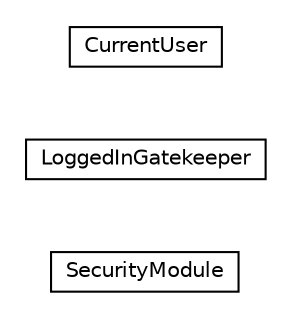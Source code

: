 #!/usr/local/bin/dot
#
# Class diagram 
# Generated by UMLGraph version R5_6-24-gf6e263 (http://www.umlgraph.org/)
#

digraph G {
	edge [fontname="Helvetica",fontsize=10,labelfontname="Helvetica",labelfontsize=10];
	node [fontname="Helvetica",fontsize=10,shape=plaintext];
	nodesep=0.25;
	ranksep=0.5;
	rankdir=LR;
	// com.gwtplatform.carstore.client.security.SecurityModule
	c47044 [label=<<table title="com.gwtplatform.carstore.client.security.SecurityModule" border="0" cellborder="1" cellspacing="0" cellpadding="2" port="p" href="./SecurityModule.html">
		<tr><td><table border="0" cellspacing="0" cellpadding="1">
<tr><td align="center" balign="center"> SecurityModule </td></tr>
		</table></td></tr>
		</table>>, URL="./SecurityModule.html", fontname="Helvetica", fontcolor="black", fontsize=10.0];
	// com.gwtplatform.carstore.client.security.LoggedInGatekeeper
	c47045 [label=<<table title="com.gwtplatform.carstore.client.security.LoggedInGatekeeper" border="0" cellborder="1" cellspacing="0" cellpadding="2" port="p" href="./LoggedInGatekeeper.html">
		<tr><td><table border="0" cellspacing="0" cellpadding="1">
<tr><td align="center" balign="center"> LoggedInGatekeeper </td></tr>
		</table></td></tr>
		</table>>, URL="./LoggedInGatekeeper.html", fontname="Helvetica", fontcolor="black", fontsize=10.0];
	// com.gwtplatform.carstore.client.security.CurrentUser
	c47046 [label=<<table title="com.gwtplatform.carstore.client.security.CurrentUser" border="0" cellborder="1" cellspacing="0" cellpadding="2" port="p" href="./CurrentUser.html">
		<tr><td><table border="0" cellspacing="0" cellpadding="1">
<tr><td align="center" balign="center"> CurrentUser </td></tr>
		</table></td></tr>
		</table>>, URL="./CurrentUser.html", fontname="Helvetica", fontcolor="black", fontsize=10.0];
}

